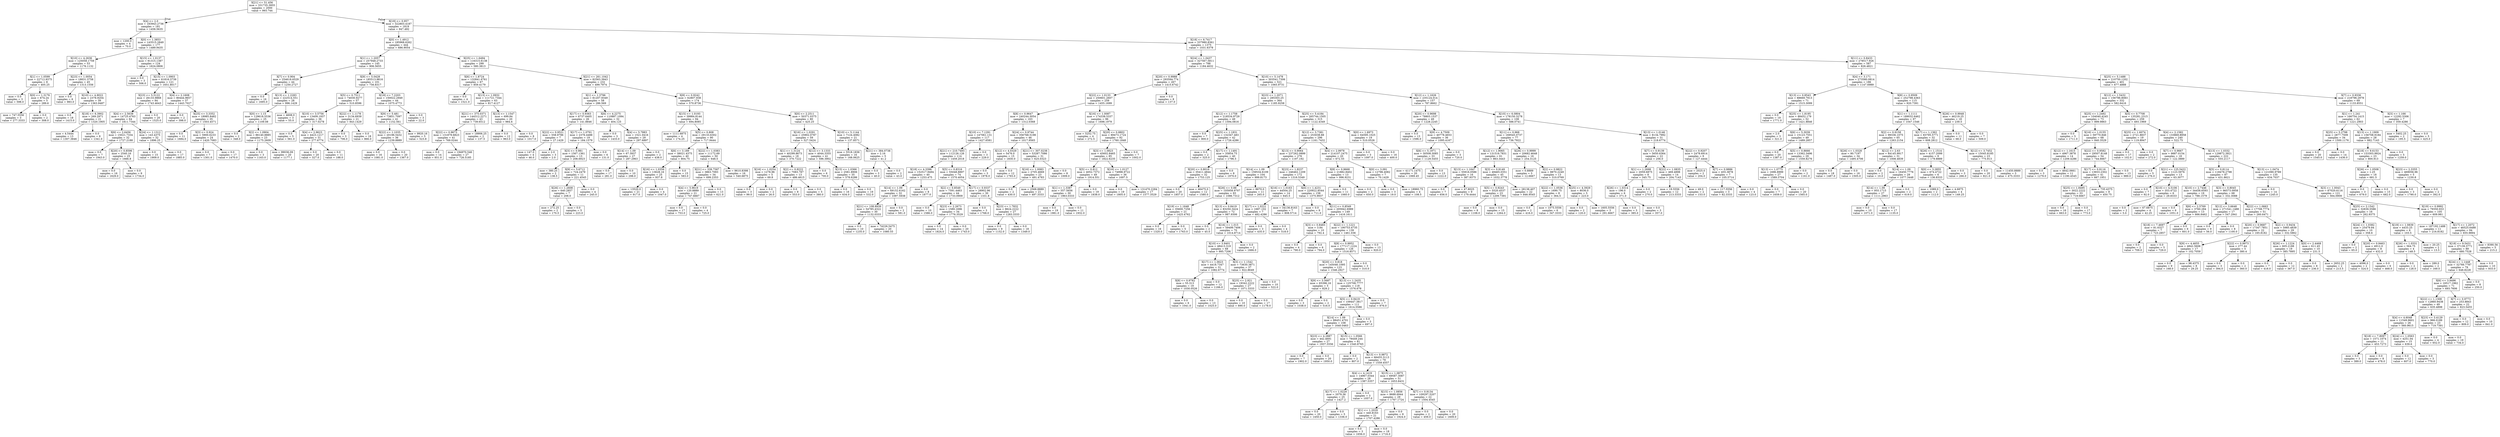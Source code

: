 digraph Tree {
node [shape=box] ;
0 [label="X[21] <= 51.456\nmse = 331735.3955\nsamples = 2000\nvalue = 993.744"] ;
1 [label="X[4] <= 2.0\nmse = 183943.2736\nsamples = 181\nvalue = 1458.5635"] ;
0 -> 1 [labeldistance=2.5, labelangle=45, headlabel="True"] ;
2 [label="mse = 1200.0\nsamples = 4\nvalue = 70.0"] ;
1 -> 2 ;
3 [label="X[0] <= 1.3853\nmse = 143515.2849\nsamples = 177\nvalue = 1489.9435"] ;
1 -> 3 ;
4 [label="X[10] <= 4.2636\nmse = 125058.1759\nsamples = 53\nvalue = 1176.1132"] ;
3 -> 4 ;
5 [label="X[1] <= 1.0599\nmse = 22712.9375\nsamples = 8\nvalue = 405.25"] ;
4 -> 5 ;
6 [label="mse = 0.0\nsamples = 3\nvalue = 598.0"] ;
5 -> 6 ;
7 [label="X[0] <= 1.3176\nmse = 674.24\nsamples = 5\nvalue = 289.6"] ;
5 -> 7 ;
8 [label="mse = 747.5556\nsamples = 3\nvalue = 277.3333"] ;
7 -> 8 ;
9 [label="mse = 0.0\nsamples = 2\nvalue = 308.0"] ;
7 -> 9 ;
10 [label="X[23] <= 1.0054\nmse = 18831.3758\nsamples = 45\nvalue = 1313.1556"] ;
4 -> 10 ;
11 [label="mse = 0.0\nsamples = 6\nvalue = 983.0"] ;
10 -> 11 ;
12 [label="X[10] <= 4.9022\nmse = 2378.9204\nsamples = 39\nvalue = 1363.9487"] ;
10 -> 12 ;
13 [label="mse = 0.0\nsamples = 18\nvalue = 1415.0"] ;
12 -> 13 ;
14 [label="X[18] <= 6.3902\nmse = 269.2971\nsamples = 21\nvalue = 1320.1905"] ;
12 -> 14 ;
15 [label="mse = 4.5444\nsamples = 13\nvalue = 1307.3846"] ;
14 -> 15 ;
16 [label="mse = 0.0\nsamples = 8\nvalue = 1341.0"] ;
14 -> 16 ;
17 [label="X[15] <= 1.0137\nmse = 91315.1387\nsamples = 124\nvalue = 1624.0806"] ;
3 -> 17 ;
18 [label="mse = 0.0\nsamples = 3\nvalue = 506.0"] ;
17 -> 18 ;
19 [label="X[15] <= 1.0903\nmse = 61816.3739\nsamples = 121\nvalue = 1651.8017"] ;
17 -> 19 ;
20 [label="X[23] <= 5.5122\nmse = 26133.9868\nsamples = 84\nvalue = 1743.4643"] ;
19 -> 20 ;
21 [label="X[4] <= 2.5638\nmse = 14725.4763\nsamples = 64\nvalue = 1811.7344"] ;
20 -> 21 ;
22 [label="X[6] <= 2.6456\nmse = 15021.7334\nsamples = 32\nvalue = 1727.2188"] ;
21 -> 22 ;
23 [label="mse = 0.0\nsamples = 7\nvalue = 1943.0"] ;
22 -> 23 ;
24 [label="X[20] <= 0.8596\nmse = 2540.16\nsamples = 25\nvalue = 1666.8"] ;
22 -> 24 ;
25 [label="mse = 0.0\nsamples = 16\nvalue = 1629.0"] ;
24 -> 25 ;
26 [label="mse = 0.0\nsamples = 9\nvalue = 1734.0"] ;
24 -> 26 ;
27 [label="X[24] <= 1.1312\nmse = 143.4375\nsamples = 32\nvalue = 1896.25"] ;
21 -> 27 ;
28 [label="mse = 0.0\nsamples = 15\nvalue = 1909.0"] ;
27 -> 28 ;
29 [label="mse = 0.0\nsamples = 17\nvalue = 1885.0"] ;
27 -> 29 ;
30 [label="mse = 0.0\nsamples = 20\nvalue = 1525.0"] ;
20 -> 30 ;
31 [label="X[4] <= 2.1608\nmse = 80444.9657\nsamples = 37\nvalue = 1443.7027"] ;
19 -> 31 ;
32 [label="mse = 0.0\nsamples = 2\nvalue = 398.0"] ;
31 -> 32 ;
33 [label="X[25] <= 3.3352\nmse = 18985.8482\nsamples = 35\nvalue = 1503.4571"] ;
31 -> 33 ;
34 [label="mse = 0.0\nsamples = 11\nvalue = 1684.0"] ;
33 -> 34 ;
35 [label="X[3] <= 0.924\nmse = 5900.6233\nsamples = 24\nvalue = 1420.7083"] ;
33 -> 35 ;
36 [label="mse = 0.0\nsamples = 7\nvalue = 1301.0"] ;
35 -> 36 ;
37 [label="mse = 0.0\nsamples = 17\nvalue = 1470.0"] ;
35 -> 37 ;
38 [label="X[19] <= 0.957\nmse = 322803.4187\nsamples = 1819\nvalue = 947.492"] ;
0 -> 38 [labeldistance=2.5, labelangle=-45, headlabel="False"] ;
39 [label="X[0] <= 1.4912\nmse = 185968.6262\nsamples = 444\nvalue = 686.9054"] ;
38 -> 39 ;
40 [label="X[1] <= 1.2057\nmse = 257948.2733\nsamples = 145\nvalue = 906.5655"] ;
39 -> 40 ;
41 [label="X[7] <= 0.904\nmse = 254618.6529\nsamples = 44\nvalue = 1250.2727"] ;
40 -> 41 ;
42 [label="mse = 0.0\nsamples = 16\nvalue = 1695.0"] ;
41 -> 42 ;
43 [label="X[13] <= 1.2283\nmse = 222514.551\nsamples = 28\nvalue = 996.1429"] ;
41 -> 43 ;
44 [label="X[0] <= 1.15\nmse = 129618.5536\nsamples = 25\nvalue = 1109.08"] ;
43 -> 44 ;
45 [label="mse = 0.0\nsamples = 2\nvalue = 348.0"] ;
44 -> 45 ;
46 [label="X[2] <= 1.0904\nmse = 86140.8885\nsamples = 23\nvalue = 1175.2609"] ;
44 -> 46 ;
47 [label="mse = 0.0\nsamples = 3\nvalue = 1163.0"] ;
46 -> 47 ;
48 [label="mse = 99036.09\nsamples = 20\nvalue = 1177.1"] ;
46 -> 48 ;
49 [label="mse = 4608.0\nsamples = 3\nvalue = 55.0"] ;
43 -> 49 ;
50 [label="X[9] <= 5.0428\nmse = 185513.9816\nsamples = 101\nvalue = 756.8317"] ;
40 -> 50 ;
51 [label="X[5] <= 0.7511\nmse = 74030.9277\nsamples = 57\nvalue = 510.8596"] ;
50 -> 51 ;
52 [label="X[10] <= 3.5756\nmse = 13409.1937\nsamples = 36\nvalue = 317.0278"] ;
51 -> 52 ;
53 [label="mse = 0.0\nsamples = 5\nvalue = 561.0"] ;
52 -> 53 ;
54 [label="X[4] <= 2.9623\nmse = 4423.1217\nsamples = 31\nvalue = 277.6774"] ;
52 -> 54 ;
55 [label="mse = 0.0\nsamples = 20\nvalue = 327.0"] ;
54 -> 55 ;
56 [label="mse = 0.0\nsamples = 11\nvalue = 188.0"] ;
54 -> 56 ;
57 [label="X[22] <= 1.1178\nmse = 3134.6939\nsamples = 21\nvalue = 843.1429"] ;
51 -> 57 ;
58 [label="mse = 0.0\nsamples = 3\nvalue = 706.0"] ;
57 -> 58 ;
59 [label="mse = 0.0\nsamples = 18\nvalue = 866.0"] ;
57 -> 59 ;
60 [label="X[18] <= 7.2203\nmse = 150022.2949\nsamples = 44\nvalue = 1075.4773"] ;
50 -> 60 ;
61 [label="X[9] <= 5.481\nmse = 73851.7097\nsamples = 41\nvalue = 1152.561"] ;
60 -> 61 ;
62 [label="X[22] <= 1.1035\nmse = 20196.5432\nsamples = 36\nvalue = 1239.8889"] ;
61 -> 62 ;
63 [label="mse = 0.0\nsamples = 16\nvalue = 1081.0"] ;
62 -> 63 ;
64 [label="mse = 0.0\nsamples = 20\nvalue = 1367.0"] ;
62 -> 64 ;
65 [label="mse = 9920.16\nsamples = 5\nvalue = 523.8"] ;
61 -> 65 ;
66 [label="mse = 0.0\nsamples = 3\nvalue = 22.0"] ;
60 -> 66 ;
67 [label="X[25] <= 1.6494\nmse = 116315.6138\nsamples = 299\nvalue = 580.3813"] ;
39 -> 67 ;
68 [label="X[6] <= 1.8724\nmse = 132841.6761\nsamples = 67\nvalue = 859.4179"] ;
67 -> 68 ;
69 [label="mse = 0.0\nsamples = 4\nvalue = 1521.0"] ;
68 -> 69 ;
70 [label="X[13] <= 1.0932\nmse = 111721.7344\nsamples = 63\nvalue = 817.4127"] ;
68 -> 70 ;
71 [label="X[21] <= 375.0371\nmse = 144312.2271\nsamples = 43\nvalue = 739.6512"] ;
70 -> 71 ;
72 [label="X[22] <= 0.9673\nmse = 131879.6823\nsamples = 41\nvalue = 769.0244"] ;
71 -> 72 ;
73 [label="mse = 0.0\nsamples = 14\nvalue = 851.0"] ;
72 -> 73 ;
74 [label="mse = 194970.546\nsamples = 27\nvalue = 726.5185"] ;
72 -> 74 ;
75 [label="mse = 18906.25\nsamples = 2\nvalue = 137.5"] ;
71 -> 75 ;
76 [label="X[13] <= 1.1547\nmse = 699.84\nsamples = 20\nvalue = 984.6"] ;
70 -> 76 ;
77 [label="mse = 0.0\nsamples = 12\nvalue = 963.0"] ;
76 -> 77 ;
78 [label="mse = 0.0\nsamples = 8\nvalue = 1017.0"] ;
76 -> 78 ;
79 [label="X[21] <= 261.1042\nmse = 82563.3943\nsamples = 232\nvalue = 499.7974"] ;
67 -> 79 ;
80 [label="X[1] <= 1.3796\nmse = 81207.9349\nsamples = 58\nvalue = 286.569"] ;
79 -> 80 ;
81 [label="X[17] <= 0.9363\nmse = 6737.6405\nsamples = 26\nvalue = 141.8846"] ;
80 -> 81 ;
82 [label="X[22] <= 0.9521\nmse = 558.9796\nsamples = 7\nvalue = 27.1429"] ;
81 -> 82 ;
83 [label="mse = 147.0\nsamples = 4\nvalue = 46.0"] ;
82 -> 83 ;
84 [label="mse = 2.0\nsamples = 3\nvalue = 2.0"] ;
82 -> 84 ;
85 [label="X[17] <= 1.0791\nmse = 2376.4488\nsamples = 19\nvalue = 184.1579"] ;
81 -> 85 ;
86 [label="X[3] <= 0.981\nmse = 1567.1361\nsamples = 13\nvalue = 208.6923"] ;
85 -> 86 ;
87 [label="mse = 380.25\nsamples = 2\nvalue = 138.5"] ;
86 -> 87 ;
88 [label="X[9] <= 5.6712\nmse = 724.2479\nsamples = 11\nvalue = 221.4545"] ;
86 -> 88 ;
89 [label="X[26] <= 1.2608\nmse = 640.2857\nsamples = 7\nvalue = 208.0"] ;
88 -> 89 ;
90 [label="mse = 272.25\nsamples = 2\nvalue = 170.5"] ;
89 -> 90 ;
91 [label="mse = 0.0\nsamples = 5\nvalue = 223.0"] ;
89 -> 91 ;
92 [label="mse = 0.0\nsamples = 4\nvalue = 245.0"] ;
88 -> 92 ;
93 [label="mse = 0.0\nsamples = 6\nvalue = 131.0"] ;
85 -> 93 ;
94 [label="X[6] <= 4.2275\nmse = 110887.1094\nsamples = 32\nvalue = 404.125"] ;
80 -> 94 ;
95 [label="mse = 0.0\nsamples = 3\nvalue = 1433.0"] ;
94 -> 95 ;
96 [label="X[4] <= 5.7883\nmse = 1521.0416\nsamples = 29\nvalue = 297.6897"] ;
94 -> 96 ;
97 [label="X[14] <= 1.09\nmse = 67.3937\nsamples = 27\nvalue = 287.2963"] ;
96 -> 97 ;
98 [label="mse = 0.0\nsamples = 17\nvalue = 281.0"] ;
97 -> 98 ;
99 [label="mse = 0.0\nsamples = 10\nvalue = 298.0"] ;
97 -> 99 ;
100 [label="mse = 0.0\nsamples = 2\nvalue = 438.0"] ;
96 -> 100 ;
101 [label="X[8] <= 0.9242\nmse = 62807.938\nsamples = 174\nvalue = 570.8736"] ;
79 -> 101 ;
102 [label="X[15] <= 1.0193\nmse = 39984.8144\nsamples = 94\nvalue = 694.8085"] ;
101 -> 102 ;
103 [label="mse = 1111.6875\nsamples = 4\nvalue = 174.25"] ;
102 -> 103 ;
104 [label="X[5] <= 0.808\nmse = 29133.6302\nsamples = 90\nvalue = 717.9444"] ;
102 -> 104 ;
105 [label="X[6] <= 3.189\nmse = 38021.4375\nsamples = 40\nvalue = 804.75"] ;
104 -> 105 ;
106 [label="X[16] <= 1.0356\nmse = 13628.16\nsamples = 25\nvalue = 937.8"] ;
105 -> 106 ;
107 [label="mse = 13520.0\nsamples = 21\nvalue = 917.0"] ;
106 -> 107 ;
108 [label="mse = 0.0\nsamples = 4\nvalue = 1047.0"] ;
106 -> 108 ;
109 [label="mse = 0.0\nsamples = 15\nvalue = 583.0"] ;
105 -> 109 ;
110 [label="X[22] <= 1.0383\nmse = 11172.69\nsamples = 50\nvalue = 648.5"] ;
104 -> 110 ;
111 [label="X[21] <= 339.7587\nmse = 3863.7093\nsamples = 34\nvalue = 699.2353"] ;
110 -> 111 ;
112 [label="X[4] <= 5.9619\nmse = 120.8889\nsamples = 21\nvalue = 747.6667"] ;
111 -> 112 ;
113 [label="mse = 0.0\nsamples = 17\nvalue = 753.0"] ;
112 -> 113 ;
114 [label="mse = 0.0\nsamples = 4\nvalue = 725.0"] ;
112 -> 114 ;
115 [label="mse = 0.0\nsamples = 13\nvalue = 621.0"] ;
111 -> 115 ;
116 [label="mse = 9610.8398\nsamples = 16\nvalue = 540.6875"] ;
110 -> 116 ;
117 [label="X[0] <= 2.2511\nmse = 50371.0375\nsamples = 80\nvalue = 425.25"] ;
101 -> 117 ;
118 [label="X[16] <= 1.0291\nmse = 25902.0787\nsamples = 59\nvalue = 527.5424"] ;
117 -> 118 ;
119 [label="X[1] <= 1.3124\nmse = 40299.8673\nsamples = 18\nvalue = 370.7222"] ;
118 -> 119 ;
120 [label="X[16] <= 1.0254\nmse = 1278.96\nsamples = 5\nvalue = 69.8"] ;
119 -> 120 ;
121 [label="mse = 0.0\nsamples = 3\nvalue = 99.0"] ;
120 -> 121 ;
122 [label="mse = 0.0\nsamples = 2\nvalue = 26.0"] ;
120 -> 122 ;
123 [label="X[2] <= 0.9222\nmse = 7083.787\nsamples = 13\nvalue = 486.4615"] ;
119 -> 123 ;
124 [label="mse = 0.0\nsamples = 8\nvalue = 553.0"] ;
123 -> 124 ;
125 [label="mse = 0.0\nsamples = 5\nvalue = 380.0"] ;
123 -> 125 ;
126 [label="X[12] <= 3.1333\nmse = 4044.3355\nsamples = 41\nvalue = 596.3902"] ;
118 -> 126 ;
127 [label="mse = 0.0\nsamples = 6\nvalue = 700.0"] ;
126 -> 127 ;
128 [label="X[15] <= 1.0366\nmse = 2581.8906\nsamples = 35\nvalue = 578.6286"] ;
126 -> 128 ;
129 [label="mse = 0.0\nsamples = 16\nvalue = 634.0"] ;
128 -> 129 ;
130 [label="mse = 0.0\nsamples = 19\nvalue = 532.0"] ;
128 -> 130 ;
131 [label="X[10] <= 5.1144\nmse = 7124.4082\nsamples = 21\nvalue = 137.8571"] ;
117 -> 131 ;
132 [label="mse = 5518.1836\nsamples = 16\nvalue = 168.0625"] ;
131 -> 132 ;
133 [label="X[21] <= 384.0738\nmse = 2.16\nsamples = 5\nvalue = 41.2"] ;
131 -> 133 ;
134 [label="mse = 0.0\nsamples = 3\nvalue = 40.0"] ;
133 -> 134 ;
135 [label="mse = 0.0\nsamples = 2\nvalue = 43.0"] ;
133 -> 135 ;
136 [label="X[18] <= 6.7417\nmse = 337980.8361\nsamples = 1375\nvalue = 1031.6378"] ;
38 -> 136 ;
137 [label="X[24] <= 1.0437\nmse = 327567.5811\nsamples = 788\nvalue = 1184.4632"] ;
136 -> 137 ;
138 [label="X[20] <= 0.9988\nmse = 293594.774\nsamples = 267\nvalue = 1415.6742"] ;
137 -> 138 ;
139 [label="X[22] <= 1.0133\nmse = 250601.2607\nsamples = 259\nvalue = 1455.1699"] ;
138 -> 139 ;
140 [label="X[8] <= 0.9647\nmse = 240244.3054\nsamples = 163\nvalue = 1312.0368"] ;
139 -> 140 ;
141 [label="X[10] <= 7.1291\nmse = 147061.131\nsamples = 117\nvalue = 1427.6581"] ;
140 -> 141 ;
142 [label="X[21] <= 210.7493\nmse = 112126.126\nsamples = 114\nvalue = 1459.2018"] ;
141 -> 142 ;
143 [label="X[18] <= 4.3396\nmse = 152517.9494\nsamples = 40\nvalue = 1253.475"] ;
142 -> 143 ;
144 [label="X[14] <= 1.09\nmse = 69152.6162\nsamples = 32\nvalue = 1097.5938"] ;
143 -> 144 ;
145 [label="X[21] <= 108.8939\nmse = 54785.4322\nsamples = 30\nvalue = 1132.0333"] ;
144 -> 145 ;
146 [label="mse = 0.0\nsamples = 10\nvalue = 1235.0"] ;
145 -> 146 ;
147 [label="mse = 74226.5475\nsamples = 20\nvalue = 1080.55"] ;
145 -> 147 ;
148 [label="mse = 0.0\nsamples = 2\nvalue = 581.0"] ;
144 -> 148 ;
149 [label="mse = 0.0\nsamples = 8\nvalue = 1877.0"] ;
143 -> 149 ;
150 [label="X[5] <= 0.8316\nmse = 55048.8897\nsamples = 74\nvalue = 1570.4054"] ;
142 -> 150 ;
151 [label="X[2] <= 0.8549\nmse = 7591.4463\nsamples = 44\nvalue = 1733.0909"] ;
150 -> 151 ;
152 [label="mse = 0.0\nsamples = 10\nvalue = 1586.0"] ;
151 -> 152 ;
153 [label="X[23] <= 2.2673\nmse = 1589.1696\nsamples = 34\nvalue = 1776.3529"] ;
151 -> 153 ;
154 [label="mse = 0.0\nsamples = 14\nvalue = 1824.0"] ;
153 -> 154 ;
155 [label="mse = 0.0\nsamples = 20\nvalue = 1743.0"] ;
153 -> 155 ;
156 [label="X[17] <= 0.9337\nmse = 28902.96\nsamples = 30\nvalue = 1331.8"] ;
150 -> 156 ;
157 [label="mse = 0.0\nsamples = 3\nvalue = 1768.0"] ;
156 -> 157 ;
158 [label="X[23] <= 1.7832\nmse = 8624.2222\nsamples = 27\nvalue = 1283.3333"] ;
156 -> 158 ;
159 [label="mse = 0.0\nsamples = 9\nvalue = 1152.0"] ;
158 -> 159 ;
160 [label="mse = 0.0\nsamples = 18\nvalue = 1349.0"] ;
158 -> 160 ;
161 [label="mse = 0.0\nsamples = 3\nvalue = 229.0"] ;
141 -> 161 ;
162 [label="X[24] <= 0.9744\nmse = 356768.5198\nsamples = 46\nvalue = 1017.9565"] ;
140 -> 162 ;
163 [label="X[12] <= 4.0329\nmse = 5476.0\nsamples = 15\nvalue = 1830.0"] ;
162 -> 163 ;
164 [label="mse = 0.0\nsamples = 3\nvalue = 1978.0"] ;
163 -> 164 ;
165 [label="mse = 0.0\nsamples = 12\nvalue = 1793.0"] ;
163 -> 165 ;
166 [label="X[21] <= 307.0238\nmse = 53287.7086\nsamples = 31\nvalue = 625.0323"] ;
162 -> 166 ;
167 [label="X[16] <= 1.0083\nmse = 2705.4669\nsamples = 23\nvalue = 491.4783"] ;
166 -> 167 ;
168 [label="mse = 0.0\nsamples = 2\nvalue = 430.0"] ;
167 -> 168 ;
169 [label="mse = 2568.8889\nsamples = 21\nvalue = 497.3333"] ;
167 -> 169 ;
170 [label="mse = 0.0\nsamples = 8\nvalue = 1009.0"] ;
166 -> 170 ;
171 [label="X[16] <= 1.0087\nmse = 174338.5337\nsamples = 96\nvalue = 1698.1979"] ;
139 -> 171 ;
172 [label="mse = 5252.75\nsamples = 4\nvalue = 272.5"] ;
171 -> 172 ;
173 [label="X[20] <= 0.8802\nmse = 89473.1724\nsamples = 92\nvalue = 1760.1848"] ;
171 -> 173 ;
174 [label="X[3] <= 1.0823\nmse = 45602.8465\nsamples = 85\nvalue = 1822.6235"] ;
173 -> 174 ;
175 [label="X[5] <= 0.812\nmse = 4052.7372\nsamples = 49\nvalue = 1914.551"] ;
174 -> 175 ;
176 [label="X[1] <= 1.3387\nmse = 557.5656\nsamples = 30\nvalue = 1963.0333"] ;
175 -> 176 ;
177 [label="mse = 0.0\nsamples = 19\nvalue = 1981.0"] ;
176 -> 177 ;
178 [label="mse = 0.0\nsamples = 11\nvalue = 1932.0"] ;
176 -> 178 ;
179 [label="mse = 0.0\nsamples = 19\nvalue = 1838.0"] ;
175 -> 179 ;
180 [label="X[16] <= 1.0127\nmse = 74998.9722\nsamples = 36\nvalue = 1697.5"] ;
174 -> 180 ;
181 [label="mse = 0.0\nsamples = 19\nvalue = 1805.0"] ;
180 -> 181 ;
182 [label="mse = 131470.2284\nsamples = 17\nvalue = 1577.3529"] ;
180 -> 182 ;
183 [label="mse = 0.0\nsamples = 7\nvalue = 1002.0"] ;
173 -> 183 ;
184 [label="mse = 0.0\nsamples = 8\nvalue = 137.0"] ;
138 -> 184 ;
185 [label="X[10] <= 5.1478\nmse = 303541.7306\nsamples = 521\nvalue = 1065.9731"] ;
137 -> 185 ;
186 [label="X[23] <= 1.2071\nmse = 285303.25\nsamples = 364\nvalue = 1185.9258"] ;
185 -> 186 ;
187 [label="X[12] <= 1.1758\nmse = 218534.9729\nsamples = 49\nvalue = 1594.0816"] ;
186 -> 187 ;
188 [label="mse = 0.0\nsamples = 7\nvalue = 800.0"] ;
187 -> 188 ;
189 [label="X[25] <= 1.1831\nmse = 132347.483\nsamples = 42\nvalue = 1726.4286"] ;
187 -> 189 ;
190 [label="mse = 0.0\nsamples = 2\nvalue = 325.0"] ;
189 -> 190 ;
191 [label="X[17] <= 1.1491\nmse = 35854.75\nsamples = 40\nvalue = 1796.5"] ;
189 -> 191 ;
192 [label="X[20] <= 0.8016\nmse = 35411.4844\nsamples = 32\nvalue = 1753.125"] ;
191 -> 192 ;
193 [label="mse = 0.0\nsamples = 20\nvalue = 1857.0"] ;
192 -> 193 ;
194 [label="mse = 46475.0\nsamples = 12\nvalue = 1580.0"] ;
192 -> 194 ;
195 [label="mse = 0.0\nsamples = 8\nvalue = 1970.0"] ;
191 -> 195 ;
196 [label="X[25] <= 5.4184\nmse = 265744.1505\nsamples = 315\nvalue = 1122.4349"] ;
186 -> 196 ;
197 [label="X[12] <= 3.7381\nmse = 253038.88\nsamples = 296\nvalue = 1161.7432"] ;
196 -> 197 ;
198 [label="X[13] <= 0.9064\nmse = 237262.0899\nsamples = 276\nvalue = 1197.192"] ;
197 -> 198 ;
199 [label="X[14] <= 1.09\nmse = 159534.6109\nsamples = 104\nvalue = 999.8173"] ;
198 -> 199 ;
200 [label="X[26] <= 0.88\nmse = 105958.9707\nsamples = 93\nvalue = 1086.7312"] ;
199 -> 200 ;
201 [label="X[19] <= 1.1648\nmse = 35600.7256\nsamples = 21\nvalue = 1425.4762"] ;
200 -> 201 ;
202 [label="mse = 0.0\nsamples = 16\nvalue = 1320.0"] ;
201 -> 202 ;
203 [label="mse = 0.0\nsamples = 5\nvalue = 1763.0"] ;
201 -> 203 ;
204 [label="X[13] <= 0.8419\nmse = 83250.3424\nsamples = 72\nvalue = 987.9306"] ;
200 -> 204 ;
205 [label="mse = 0.0\nsamples = 2\nvalue = 45.0"] ;
204 -> 205 ;
206 [label="X[16] <= 1.015\nmse = 59499.7406\nsamples = 70\nvalue = 1014.8714"] ;
204 -> 206 ;
207 [label="X[10] <= 3.9401\nmse = 48413.319\nsamples = 68\nvalue = 995.7206"] ;
206 -> 207 ;
208 [label="X[17] <= 1.0623\nmse = 4418.7347\nsamples = 31\nvalue = 1082.6774"] ;
207 -> 208 ;
209 [label="X[8] <= 0.9782\nmse = 55.313\nsamples = 19\nvalue = 1030.0526"] ;
208 -> 209 ;
210 [label="mse = 0.0\nsamples = 6\nvalue = 1041.0"] ;
209 -> 210 ;
211 [label="mse = 0.0\nsamples = 13\nvalue = 1025.0"] ;
209 -> 211 ;
212 [label="mse = 0.0\nsamples = 12\nvalue = 1166.0"] ;
208 -> 212 ;
213 [label="X[3] <= 1.1542\nmse = 73630.3871\nsamples = 37\nvalue = 922.8649"] ;
207 -> 213 ;
214 [label="X[25] <= 2.921\nmse = 19342.2222\nsamples = 27\nvalue = 1071.3333"] ;
213 -> 214 ;
215 [label="mse = 0.0\nsamples = 10\nvalue = 890.0"] ;
214 -> 215 ;
216 [label="mse = 0.0\nsamples = 17\nvalue = 1178.0"] ;
214 -> 216 ;
217 [label="mse = 0.0\nsamples = 10\nvalue = 522.0"] ;
213 -> 217 ;
218 [label="mse = 0.0\nsamples = 2\nvalue = 1666.0"] ;
206 -> 218 ;
219 [label="mse = 8670.0\nsamples = 11\nvalue = 265.0"] ;
199 -> 219 ;
220 [label="X[23] <= 1.9237\nmse = 246462.1209\nsamples = 172\nvalue = 1316.5349"] ;
198 -> 220 ;
221 [label="X[16] <= 1.0163\nmse = 44504.25\nsamples = 14\nvalue = 645.5"] ;
220 -> 221 ;
222 [label="X[17] <= 1.0221\nmse = 1687.102\nsamples = 7\nvalue = 482.4286"] ;
221 -> 222 ;
223 [label="mse = 0.0\nsamples = 3\nvalue = 435.0"] ;
222 -> 223 ;
224 [label="mse = 0.0\nsamples = 4\nvalue = 518.0"] ;
222 -> 224 ;
225 [label="mse = 34136.8163\nsamples = 7\nvalue = 808.5714"] ;
221 -> 225 ;
226 [label="X[0] <= 1.4231\nmse = 220922.8544\nsamples = 158\nvalue = 1375.9937"] ;
220 -> 226 ;
227 [label="mse = 0.0\nsamples = 9\nvalue = 711.0"] ;
226 -> 227 ;
228 [label="X[11] <= 0.8549\nmse = 205942.6989\nsamples = 149\nvalue = 1416.1611"] ;
226 -> 228 ;
229 [label="X[3] <= 0.8483\nmse = 3.84\nsamples = 10\nvalue = 792.4"] ;
228 -> 229 ;
230 [label="mse = 0.0\nsamples = 4\nvalue = 790.0"] ;
229 -> 230 ;
231 [label="mse = 0.0\nsamples = 6\nvalue = 794.0"] ;
229 -> 231 ;
232 [label="X[22] <= 1.1221\nmse = 190753.4735\nsamples = 139\nvalue = 1461.036"] ;
228 -> 232 ;
233 [label="X[8] <= 0.9952\nmse = 177117.1224\nsamples = 126\nvalue = 1516.8571"] ;
232 -> 233 ;
234 [label="X[20] <= 0.818\nmse = 145046.1095\nsamples = 123\nvalue = 1546.2927"] ;
233 -> 234 ;
235 [label="X[9] <= 3.5687\nmse = 65396.16\nsamples = 5\nvalue = 829.2"] ;
234 -> 235 ;
236 [label="mse = 0.0\nsamples = 3\nvalue = 1038.0"] ;
235 -> 236 ;
237 [label="mse = 0.0\nsamples = 2\nvalue = 516.0"] ;
235 -> 237 ;
238 [label="X[13] <= 1.2435\nmse = 125708.7777\nsamples = 118\nvalue = 1576.678"] ;
234 -> 238 ;
239 [label="X[5] <= 0.9419\nmse = 109447.3817\nsamples = 111\nvalue = 1614.5586"] ;
238 -> 239 ;
240 [label="X[14] <= 1.09\nmse = 88451.4701\nsamples = 108\nvalue = 1640.0463"] ;
239 -> 240 ;
241 [label="X[23] <= 4.2887\nmse = 442.4691\nsamples = 27\nvalue = 1937.5556"] ;
240 -> 241 ;
242 [label="mse = 0.0\nsamples = 7\nvalue = 1902.0"] ;
241 -> 242 ;
243 [label="mse = 0.0\nsamples = 20\nvalue = 1950.0"] ;
241 -> 243 ;
244 [label="X[15] <= 1.0566\nmse = 78449.244\nsamples = 81\nvalue = 1540.8765"] ;
240 -> 244 ;
245 [label="mse = 0.0\nsamples = 2\nvalue = 807.0"] ;
244 -> 245 ;
246 [label="X[13] <= 0.9872\nmse = 66455.3113\nsamples = 79\nvalue = 1559.4557"] ;
244 -> 246 ;
247 [label="X[4] <= 4.1419\nmse = 14967.0344\nsamples = 28\nvalue = 1387.5357"] ;
246 -> 247 ;
248 [label="X[17] <= 1.0229\nmse = 2079.36\nsamples = 25\nvalue = 1427.2"] ;
247 -> 248 ;
249 [label="mse = 0.0\nsamples = 20\nvalue = 1450.0"] ;
248 -> 249 ;
250 [label="mse = 0.0\nsamples = 5\nvalue = 1336.0"] ;
248 -> 250 ;
251 [label="mse = 0.0\nsamples = 3\nvalue = 1057.0"] ;
247 -> 251 ;
252 [label="X[15] <= 1.0875\nmse = 69587.3087\nsamples = 51\nvalue = 1653.8431"] ;
246 -> 252 ;
253 [label="X[15] <= 1.0856\nmse = 9688.6944\nsamples = 29\nvalue = 1767.1724"] ;
252 -> 253 ;
254 [label="X[1] <= 1.2029\nmse = 440.8163\nsamples = 21\nvalue = 1707.4286"] ;
253 -> 254 ;
255 [label="mse = 0.0\nsamples = 3\nvalue = 1656.0"] ;
254 -> 255 ;
256 [label="mse = 0.0\nsamples = 18\nvalue = 1716.0"] ;
254 -> 256 ;
257 [label="mse = 0.0\nsamples = 8\nvalue = 1924.0"] ;
253 -> 257 ;
258 [label="X[7] <= 0.9134\nmse = 109297.5207\nsamples = 22\nvalue = 1504.4545"] ;
252 -> 258 ;
259 [label="mse = 0.0\nsamples = 2\nvalue = 459.0"] ;
258 -> 259 ;
260 [label="mse = 0.0\nsamples = 20\nvalue = 1609.0"] ;
258 -> 260 ;
261 [label="mse = 0.0\nsamples = 3\nvalue = 697.0"] ;
239 -> 261 ;
262 [label="mse = 0.0\nsamples = 7\nvalue = 976.0"] ;
238 -> 262 ;
263 [label="mse = 0.0\nsamples = 3\nvalue = 310.0"] ;
233 -> 263 ;
264 [label="mse = 0.0\nsamples = 13\nvalue = 920.0"] ;
232 -> 264 ;
265 [label="X[4] <= 2.9978\nmse = 214107.2475\nsamples = 20\nvalue = 672.55"] ;
197 -> 265 ;
266 [label="X[8] <= 0.9668\nmse = 21882.8402\nsamples = 13\nvalue = 996.9231"] ;
265 -> 266 ;
267 [label="mse = 0.0\nsamples = 11\nvalue = 1060.0"] ;
266 -> 267 ;
268 [label="mse = 0.0\nsamples = 2\nvalue = 650.0"] ;
266 -> 268 ;
269 [label="X[0] <= 3.091\nmse = 12796.4082\nsamples = 7\nvalue = 70.1429"] ;
265 -> 269 ;
270 [label="mse = 0.0\nsamples = 3\nvalue = 19.0"] ;
269 -> 270 ;
271 [label="mse = 18960.75\nsamples = 4\nvalue = 108.5"] ;
269 -> 271 ;
272 [label="X[0] <= 1.6973\nmse = 64595.1025\nsamples = 19\nvalue = 510.0526"] ;
196 -> 272 ;
273 [label="mse = 0.0\nsamples = 3\nvalue = 1097.0"] ;
272 -> 273 ;
274 [label="mse = 0.0\nsamples = 16\nvalue = 400.0"] ;
272 -> 274 ;
275 [label="X[12] <= 1.1626\nmse = 235124.014\nsamples = 157\nvalue = 787.8662"] ;
185 -> 275 ;
276 [label="X[20] <= 0.9698\nmse = 78803.1537\nsamples = 49\nvalue = 1228.2245"] ;
275 -> 276 ;
277 [label="mse = 0.0\nsamples = 13\nvalue = 1596.0"] ;
276 -> 277 ;
278 [label="X[9] <= 4.7509\nmse = 40778.4653\nsamples = 36\nvalue = 1095.4167"] ;
276 -> 278 ;
279 [label="X[6] <= 5.1971\nmse = 30508.3085\nsamples = 33\nvalue = 1129.5455"] ;
278 -> 279 ;
280 [label="mse = 41171.1475\nsamples = 20\nvalue = 1069.45"] ;
279 -> 280 ;
281 [label="mse = 0.0\nsamples = 13\nvalue = 1222.0"] ;
279 -> 281 ;
282 [label="mse = 0.0\nsamples = 3\nvalue = 720.0"] ;
278 -> 282 ;
283 [label="X[10] <= 6.0804\nmse = 178150.3278\nsamples = 108\nvalue = 588.0741"] ;
275 -> 283 ;
284 [label="X[11] <= 0.968\nmse = 169545.0737\nsamples = 77\nvalue = 736.7922"] ;
283 -> 284 ;
285 [label="X[12] <= 1.9065\nmse = 131516.7831\nsamples = 61\nvalue = 863.3443"] ;
284 -> 285 ;
286 [label="X[13] <= 1.1647\nmse = 55916.0586\nsamples = 16\nvalue = 387.9375"] ;
285 -> 286 ;
287 [label="mse = 0.0\nsamples = 7\nvalue = 656.0"] ;
286 -> 287 ;
288 [label="mse = 47.8025\nsamples = 9\nvalue = 179.4444"] ;
286 -> 288 ;
289 [label="X[3] <= 0.9149\nmse = 49465.0351\nsamples = 45\nvalue = 1032.3778"] ;
285 -> 289 ;
290 [label="X[5] <= 0.9243\nmse = 5520.4537\nsamples = 23\nvalue = 1209.7391"] ;
289 -> 290 ;
291 [label="mse = 0.0\nsamples = 8\nvalue = 1108.0"] ;
290 -> 291 ;
292 [label="mse = 0.0\nsamples = 15\nvalue = 1264.0"] ;
290 -> 292 ;
293 [label="mse = 28138.407\nsamples = 22\nvalue = 846.9545"] ;
289 -> 293 ;
294 [label="X[26] <= 0.9999\nmse = 20682.4648\nsamples = 16\nvalue = 254.3125"] ;
284 -> 294 ;
295 [label="mse = 0.8889\nsamples = 3\nvalue = 12.6667"] ;
294 -> 295 ;
296 [label="X[2] <= 0.9822\nmse = 8870.2249\nsamples = 13\nvalue = 310.0769"] ;
294 -> 296 ;
297 [label="X[22] <= 1.0536\nmse = 1690.75\nsamples = 8\nvalue = 364.5"] ;
296 -> 297 ;
298 [label="mse = 0.0\nsamples = 2\nvalue = 416.0"] ;
297 -> 298 ;
299 [label="mse = 1075.5556\nsamples = 6\nvalue = 347.3333"] ;
297 -> 299 ;
300 [label="X[25] <= 4.3929\nmse = 8036.0\nsamples = 5\nvalue = 223.0"] ;
296 -> 300 ;
301 [label="mse = 0.0\nsamples = 2\nvalue = 120.0"] ;
300 -> 301 ;
302 [label="mse = 1605.5556\nsamples = 3\nvalue = 291.6667"] ;
300 -> 302 ;
303 [label="X[13] <= 1.0146\nmse = 8134.7992\nsamples = 31\nvalue = 218.6774"] ;
283 -> 303 ;
304 [label="X[7] <= 0.9139\nmse = 5650.6364\nsamples = 22\nvalue = 256.0"] ;
303 -> 304 ;
305 [label="X[1] <= 1.2698\nmse = 2059.6875\nsamples = 8\nvalue = 345.75"] ;
304 -> 305 ;
306 [label="X[26] <= 1.0314\nmse = 196.0\nsamples = 6\nvalue = 371.0"] ;
305 -> 306 ;
307 [label="mse = 0.0\nsamples = 3\nvalue = 385.0"] ;
306 -> 307 ;
308 [label="mse = 0.0\nsamples = 3\nvalue = 357.0"] ;
306 -> 308 ;
309 [label="mse = 0.0\nsamples = 2\nvalue = 270.0"] ;
305 -> 309 ;
310 [label="X[22] <= 1.0835\nmse = 469.4898\nsamples = 14\nvalue = 204.7143"] ;
304 -> 310 ;
311 [label="mse = 19.5556\nsamples = 12\nvalue = 213.3333"] ;
310 -> 311 ;
312 [label="mse = 49.0\nsamples = 2\nvalue = 153.0"] ;
310 -> 312 ;
313 [label="X[22] <= 0.9207\nmse = 2478.6914\nsamples = 9\nvalue = 127.4444"] ;
303 -> 313 ;
314 [label="mse = 2025.0\nsamples = 2\nvalue = 204.0"] ;
313 -> 314 ;
315 [label="X[7] <= 0.9886\nmse = 455.3878\nsamples = 7\nvalue = 105.5714"] ;
313 -> 315 ;
316 [label="mse = 117.5556\nsamples = 3\nvalue = 82.3333"] ;
315 -> 316 ;
317 [label="mse = 0.0\nsamples = 4\nvalue = 123.0"] ;
315 -> 317 ;
318 [label="X[11] <= 0.8433\nmse = 278517.926\nsamples = 587\nvalue = 826.4821"] ;
136 -> 318 ;
319 [label="X[4] <= 3.171\nmse = 273580.0814\nsamples = 186\nvalue = 1147.6989"] ;
318 -> 319 ;
320 [label="X[13] <= 0.8543\nmse = 88669.7913\nsamples = 71\nvalue = 1515.3099"] ;
319 -> 320 ;
321 [label="mse = 0.0\nsamples = 19\nvalue = 1771.0"] ;
320 -> 321 ;
322 [label="X[25] <= 1.8195\nmse = 88452.179\nsamples = 52\nvalue = 1421.8846"] ;
320 -> 322 ;
323 [label="mse = 2.0\nsamples = 3\nvalue = 321.0"] ;
322 -> 323 ;
324 [label="X[6] <= 5.3039\nmse = 15123.7551\nsamples = 49\nvalue = 1489.2857"] ;
322 -> 324 ;
325 [label="mse = 0.0\nsamples = 20\nvalue = 1387.0"] ;
324 -> 325 ;
326 [label="X[5] <= 0.8666\nmse = 13362.3496\nsamples = 29\nvalue = 1559.8276"] ;
324 -> 326 ;
327 [label="X[13] <= 1.0775\nmse = 1696.8999\nsamples = 27\nvalue = 1589.3704"] ;
326 -> 327 ;
328 [label="mse = 0.0\nsamples = 7\nvalue = 1659.0"] ;
327 -> 328 ;
329 [label="mse = 0.0\nsamples = 20\nvalue = 1565.0"] ;
327 -> 329 ;
330 [label="mse = 0.0\nsamples = 2\nvalue = 1161.0"] ;
326 -> 330 ;
331 [label="X[8] <= 0.9509\nmse = 252798.4363\nsamples = 115\nvalue = 920.7391"] ;
319 -> 331 ;
332 [label="X[1] <= 1.1111\nmse = 189032.6462\nsamples = 97\nvalue = 1047.1546"] ;
331 -> 332 ;
333 [label="X[2] <= 0.9158\nmse = 99336.1075\nsamples = 65\nvalue = 1263.2154"] ;
332 -> 333 ;
334 [label="X[26] <= 1.0328\nmse = 80.7197\nsamples = 34\nvalue = 1495.4706"] ;
333 -> 334 ;
335 [label="mse = 0.0\nsamples = 18\nvalue = 1487.0"] ;
334 -> 335 ;
336 [label="mse = 0.0\nsamples = 16\nvalue = 1505.0"] ;
334 -> 336 ;
337 [label="X[12] <= 2.63\nmse = 84145.9917\nsamples = 31\nvalue = 1008.4839"] ;
333 -> 337 ;
338 [label="mse = 0.0\nsamples = 2\nvalue = 10.0"] ;
337 -> 338 ;
339 [label="X[14] <= 1.09\nmse = 16450.7776\nsamples = 29\nvalue = 1077.3448"] ;
337 -> 339 ;
340 [label="X[14] <= 1.09\nmse = 955.1715\nsamples = 27\nvalue = 1111.2963"] ;
339 -> 340 ;
341 [label="mse = 0.0\nsamples = 10\nvalue = 1071.0"] ;
340 -> 341 ;
342 [label="mse = 0.0\nsamples = 17\nvalue = 1135.0"] ;
340 -> 342 ;
343 [label="mse = 0.0\nsamples = 2\nvalue = 619.0"] ;
339 -> 343 ;
344 [label="X[17] <= 1.1362\nmse = 83795.5771\nsamples = 32\nvalue = 608.2812"] ;
332 -> 344 ;
345 [label="X[26] <= 1.1514\nmse = 4157.2099\nsamples = 9\nvalue = 179.8889"] ;
344 -> 345 ;
346 [label="X[0] <= 3.2855\nmse = 674.4722\nsamples = 6\nvalue = 136.8333"] ;
345 -> 346 ;
347 [label="mse = 1089.0\nsamples = 2\nvalue = 112.0"] ;
346 -> 347 ;
348 [label="mse = 4.6875\nsamples = 4\nvalue = 149.25"] ;
346 -> 348 ;
349 [label="mse = 0.0\nsamples = 3\nvalue = 266.0"] ;
345 -> 349 ;
350 [label="X[12] <= 3.7452\nmse = 15045.8185\nsamples = 23\nvalue = 775.913"] ;
344 -> 350 ;
351 [label="mse = 0.0\nsamples = 20\nvalue = 821.0"] ;
350 -> 351 ;
352 [label="mse = 11450.8889\nsamples = 3\nvalue = 475.3333"] ;
350 -> 352 ;
353 [label="X[26] <= 0.9948\nmse = 46219.25\nsamples = 18\nvalue = 239.5"] ;
331 -> 353 ;
354 [label="mse = 0.0\nsamples = 11\nvalue = 68.0"] ;
353 -> 354 ;
355 [label="mse = 0.0\nsamples = 7\nvalue = 509.0"] ;
353 -> 355 ;
356 [label="X[25] <= 5.1488\nmse = 210750.1202\nsamples = 401\nvalue = 677.4888"] ;
318 -> 356 ;
357 [label="X[12] <= 1.5432\nmse = 156796.8083\nsamples = 332\nvalue = 582.6416"] ;
356 -> 357 ;
358 [label="X[25] <= 1.2492\nmse = 104040.4245\nsamples = 73\nvalue = 899.9863"] ;
357 -> 358 ;
359 [label="mse = 0.0\nsamples = 5\nvalue = 1711.0"] ;
358 -> 359 ;
360 [label="X[16] <= 1.0155\nmse = 59770.846\nsamples = 68\nvalue = 840.3529"] ;
358 -> 360 ;
361 [label="X[12] <= 1.1615\nmse = 4967.3878\nsamples = 14\nvalue = 1209.4286"] ;
360 -> 361 ;
362 [label="mse = 0.0\nsamples = 3\nvalue = 1279.0"] ;
361 -> 362 ;
363 [label="mse = 4642.0661\nsamples = 11\nvalue = 1190.4545"] ;
361 -> 363 ;
364 [label="X[22] <= 0.9582\nmse = 29507.8148\nsamples = 54\nvalue = 744.6667"] ;
360 -> 364 ;
365 [label="X[17] <= 0.9116\nmse = 13933.2302\nsamples = 41\nvalue = 667.1951"] ;
364 -> 365 ;
366 [label="X[25] <= 1.8495\nmse = 3022.2222\nsamples = 33\nvalue = 719.6667"] ;
365 -> 366 ;
367 [label="mse = 0.0\nsamples = 16\nvalue = 663.0"] ;
366 -> 367 ;
368 [label="mse = 0.0\nsamples = 17\nvalue = 773.0"] ;
366 -> 368 ;
369 [label="mse = 735.4375\nsamples = 8\nvalue = 450.75"] ;
365 -> 369 ;
370 [label="mse = 0.0\nsamples = 13\nvalue = 989.0"] ;
364 -> 370 ;
371 [label="X[5] <= 0.7708\nmse = 135281.2315\nsamples = 259\nvalue = 493.1969"] ;
357 -> 371 ;
372 [label="X[25] <= 1.6074\nmse = 2721.8837\nsamples = 19\nvalue = 119.8947"] ;
371 -> 372 ;
373 [label="mse = 0.0\nsamples = 17\nvalue = 102.0"] ;
372 -> 373 ;
374 [label="mse = 0.0\nsamples = 2\nvalue = 272.0"] ;
372 -> 374 ;
375 [label="X[4] <= 2.1582\nmse = 133869.8958\nsamples = 240\nvalue = 522.75"] ;
371 -> 375 ;
376 [label="X[7] <= 0.9667\nmse = 9887.0154\nsamples = 18\nvalue = 122.3889"] ;
375 -> 376 ;
377 [label="mse = 0.0\nsamples = 5\nvalue = 276.0"] ;
376 -> 377 ;
378 [label="X[21] <= 125.5422\nmse = 1123.5976\nsamples = 13\nvalue = 63.3077"] ;
376 -> 378 ;
379 [label="mse = 0.0\nsamples = 7\nvalue = 92.0"] ;
378 -> 379 ;
380 [label="X[10] <= 4.5106\nmse = 353.4722\nsamples = 6\nvalue = 29.8333"] ;
378 -> 380 ;
381 [label="mse = 0.0\nsamples = 2\nvalue = 5.0"] ;
380 -> 381 ;
382 [label="mse = 67.6875\nsamples = 4\nvalue = 42.25"] ;
380 -> 382 ;
383 [label="X[13] <= 1.0332\nmse = 129872.3921\nsamples = 222\nvalue = 555.2117"] ;
375 -> 383 ;
384 [label="X[5] <= 0.8114\nmse = 118478.2798\nsamples = 87\nvalue = 431.8621"] ;
383 -> 384 ;
385 [label="X[10] <= 2.7446\nmse = 34458.6593\nsamples = 19\nvalue = 788.1579"] ;
384 -> 385 ;
386 [label="mse = 0.0\nsamples = 6\nvalue = 1051.0"] ;
385 -> 386 ;
387 [label="X[6] <= 2.5769\nmse = 3760.284\nsamples = 13\nvalue = 666.8462"] ;
385 -> 387 ;
388 [label="X[18] <= 7.4697\nmse = 81.6327\nsamples = 7\nvalue = 723.2857"] ;
387 -> 388 ;
389 [label="mse = 0.0\nsamples = 2\nvalue = 709.0"] ;
388 -> 389 ;
390 [label="mse = 0.0\nsamples = 5\nvalue = 729.0"] ;
388 -> 390 ;
391 [label="mse = 0.0\nsamples = 6\nvalue = 601.0"] ;
387 -> 391 ;
392 [label="X[3] <= 0.8045\nmse = 96573.0958\nsamples = 68\nvalue = 332.3088"] ;
384 -> 392 ;
393 [label="X[12] <= 3.6648\nmse = 271541.1488\nsamples = 17\nvalue = 547.2941"] ;
392 -> 393 ;
394 [label="mse = 0.0\nsamples = 9\nvalue = 56.0"] ;
393 -> 394 ;
395 [label="mse = 0.0\nsamples = 8\nvalue = 1100.0"] ;
393 -> 395 ;
396 [label="X[22] <= 1.0663\nmse = 17708.7774\nsamples = 51\nvalue = 260.6471"] ;
392 -> 396 ;
397 [label="X[20] <= 0.9687\nmse = 17347.7851\nsamples = 22\nvalue = 165.8182"] ;
396 -> 397 ;
398 [label="X[9] <= 4.4655\nmse = 4842.5606\nsamples = 17\nvalue = 102.7059"] ;
397 -> 398 ;
399 [label="mse = 0.0\nsamples = 9\nvalue = 168.0"] ;
398 -> 399 ;
400 [label="mse = 98.4375\nsamples = 8\nvalue = 29.25"] ;
398 -> 400 ;
401 [label="X[22] <= 0.9973\nmse = 277.44\nsamples = 5\nvalue = 380.4"] ;
397 -> 401 ;
402 [label="mse = 0.0\nsamples = 3\nvalue = 394.0"] ;
401 -> 402 ;
403 [label="mse = 0.0\nsamples = 2\nvalue = 360.0"] ;
401 -> 403 ;
404 [label="X[2] <= 0.9434\nmse = 5985.4839\nsamples = 29\nvalue = 332.5862"] ;
396 -> 404 ;
405 [label="X[26] <= 1.1224\nmse = 605.2188\nsamples = 19\nvalue = 385.7895"] ;
404 -> 405 ;
406 [label="mse = 0.0\nsamples = 7\nvalue = 418.0"] ;
405 -> 406 ;
407 [label="mse = 0.0\nsamples = 12\nvalue = 367.0"] ;
405 -> 407 ;
408 [label="X[0] <= 2.4468\nmse = 611.45\nsamples = 10\nvalue = 231.5"] ;
404 -> 408 ;
409 [label="mse = 0.0\nsamples = 8\nvalue = 236.0"] ;
408 -> 409 ;
410 [label="mse = 2652.25\nsamples = 2\nvalue = 213.5"] ;
408 -> 410 ;
411 [label="X[13] <= 1.0474\nmse = 121090.9789\nsamples = 135\nvalue = 634.7037"] ;
383 -> 411 ;
412 [label="mse = 0.0\nsamples = 14\nvalue = 1245.0"] ;
411 -> 412 ;
413 [label="X[3] <= 1.0043\nmse = 87020.6116\nsamples = 121\nvalue = 564.0909"] ;
411 -> 413 ;
414 [label="X[25] <= 2.1542\nmse = 32839.5586\nsamples = 16\nvalue = 262.9375"] ;
413 -> 414 ;
415 [label="X[24] <= 1.0382\nmse = 25479.84\nsamples = 10\nvalue = 358.6"] ;
414 -> 415 ;
416 [label="mse = 0.0\nsamples = 2\nvalue = 65.0"] ;
415 -> 416 ;
417 [label="X[20] <= 0.9463\nmse = 4912.0\nsamples = 8\nvalue = 432.0"] ;
415 -> 417 ;
418 [label="mse = 4096.0\nsamples = 2\nvalue = 324.0"] ;
417 -> 418 ;
419 [label="mse = 0.0\nsamples = 6\nvalue = 468.0"] ;
417 -> 419 ;
420 [label="X[19] <= 1.0839\nmse = 4433.25\nsamples = 6\nvalue = 103.5"] ;
414 -> 420 ;
421 [label="X[26] <= 1.0331\nmse = 564.75\nsamples = 4\nvalue = 148.5"] ;
420 -> 421 ;
422 [label="mse = 0.0\nsamples = 2\nvalue = 128.0"] ;
421 -> 422 ;
423 [label="mse = 289.0\nsamples = 2\nvalue = 169.0"] ;
421 -> 423 ;
424 [label="mse = 20.25\nsamples = 2\nvalue = 13.5"] ;
420 -> 424 ;
425 [label="X[19] <= 0.9992\nmse = 79350.933\nsamples = 105\nvalue = 609.981"] ;
413 -> 425 ;
426 [label="mse = 187192.1488\nsamples = 11\nvalue = 216.8182"] ;
425 -> 426 ;
427 [label="X[17] <= 1.2072\nmse = 46525.6488\nsamples = 94\nvalue = 655.9894"] ;
425 -> 427 ;
428 [label="X[18] <= 9.5431\nmse = 37139.3771\nsamples = 89\nvalue = 680.7528"] ;
427 -> 428 ;
429 [label="X[24] <= 1.1448\nmse = 32766.7787\nsamples = 79\nvalue = 648.8228"] ;
428 -> 429 ;
430 [label="X[6] <= 3.9496\nmse = 16517.1962\nsamples = 71\nvalue = 693.7606"] ;
429 -> 430 ;
431 [label="X[22] <= 1.1308\nmse = 12860.9438\nsamples = 49\nvalue = 635.4898"] ;
430 -> 431 ;
432 [label="X[4] <= 4.6048\nmse = 11549.9601\nsamples = 26\nvalue = 560.9615"] ;
431 -> 432 ;
433 [label="X[18] <= 7.8097\nmse = 1571.1074\nsamples = 11\nvalue = 453.7273"] ;
432 -> 433 ;
434 [label="mse = 0.0\nsamples = 3\nvalue = 389.0"] ;
433 -> 434 ;
435 [label="mse = 0.0\nsamples = 8\nvalue = 478.0"] ;
433 -> 435 ;
436 [label="X[24] <= 1.0563\nmse = 4251.04\nsamples = 15\nvalue = 639.6"] ;
432 -> 436 ;
437 [label="mse = 0.0\nsamples = 12\nvalue = 607.0"] ;
436 -> 437 ;
438 [label="mse = 0.0\nsamples = 3\nvalue = 770.0"] ;
436 -> 438 ;
439 [label="X[23] <= 3.4129\nmse = 966.0189\nsamples = 23\nvalue = 719.7391"] ;
431 -> 439 ;
440 [label="mse = 0.0\nsamples = 4\nvalue = 652.0"] ;
439 -> 440 ;
441 [label="mse = 0.0\nsamples = 19\nvalue = 734.0"] ;
439 -> 441 ;
442 [label="X[7] <= 0.9773\nmse = 253.8843\nsamples = 22\nvalue = 823.5455"] ;
430 -> 442 ;
443 [label="mse = 0.0\nsamples = 12\nvalue = 809.0"] ;
442 -> 443 ;
444 [label="mse = 0.0\nsamples = 10\nvalue = 841.0"] ;
442 -> 444 ;
445 [label="mse = 0.0\nsamples = 8\nvalue = 250.0"] ;
429 -> 445 ;
446 [label="mse = 0.0\nsamples = 10\nvalue = 933.0"] ;
428 -> 446 ;
447 [label="mse = 8390.56\nsamples = 5\nvalue = 215.2"] ;
427 -> 447 ;
448 [label="X[7] <= 0.9336\nmse = 218796.2978\nsamples = 69\nvalue = 1133.8551"] ;
356 -> 448 ;
449 [label="X[1] <= 1.241\nmse = 166754.1415\nsamples = 62\nvalue = 1221.2903"] ;
448 -> 449 ;
450 [label="X[25] <= 5.2798\nmse = 2877.7509\nsamples = 34\nvalue = 1500.1176"] ;
449 -> 450 ;
451 [label="mse = 0.0\nsamples = 20\nvalue = 1545.0"] ;
450 -> 451 ;
452 [label="mse = 0.0\nsamples = 14\nvalue = 1436.0"] ;
450 -> 452 ;
453 [label="X[13] <= 1.1909\nmse = 156708.9184\nsamples = 28\nvalue = 882.7143"] ;
449 -> 453 ;
454 [label="X[18] <= 9.6153\nmse = 153303.9924\nsamples = 23\nvalue = 800.913"] ;
453 -> 454 ;
455 [label="X[26] <= 1.0508\nmse = 1.25\nsamples = 18\nvalue = 681.5"] ;
454 -> 455 ;
456 [label="mse = 0.0\nsamples = 3\nvalue = 679.0"] ;
455 -> 456 ;
457 [label="mse = 0.0\nsamples = 15\nvalue = 682.0"] ;
455 -> 457 ;
458 [label="X[23] <= 2.3355\nmse = 469056.96\nsamples = 5\nvalue = 1230.8"] ;
454 -> 458 ;
459 [label="mse = 0.0\nsamples = 3\nvalue = 1790.0"] ;
458 -> 459 ;
460 [label="mse = 0.0\nsamples = 2\nvalue = 392.0"] ;
458 -> 460 ;
461 [label="mse = 0.0\nsamples = 5\nvalue = 1259.0"] ;
453 -> 461 ;
462 [label="X[3] <= 1.166\nmse = 12292.5306\nsamples = 7\nvalue = 359.4286"] ;
448 -> 462 ;
463 [label="mse = 5402.25\nsamples = 2\nvalue = 195.5"] ;
462 -> 463 ;
464 [label="mse = 0.0\nsamples = 5\nvalue = 425.0"] ;
462 -> 464 ;
}
